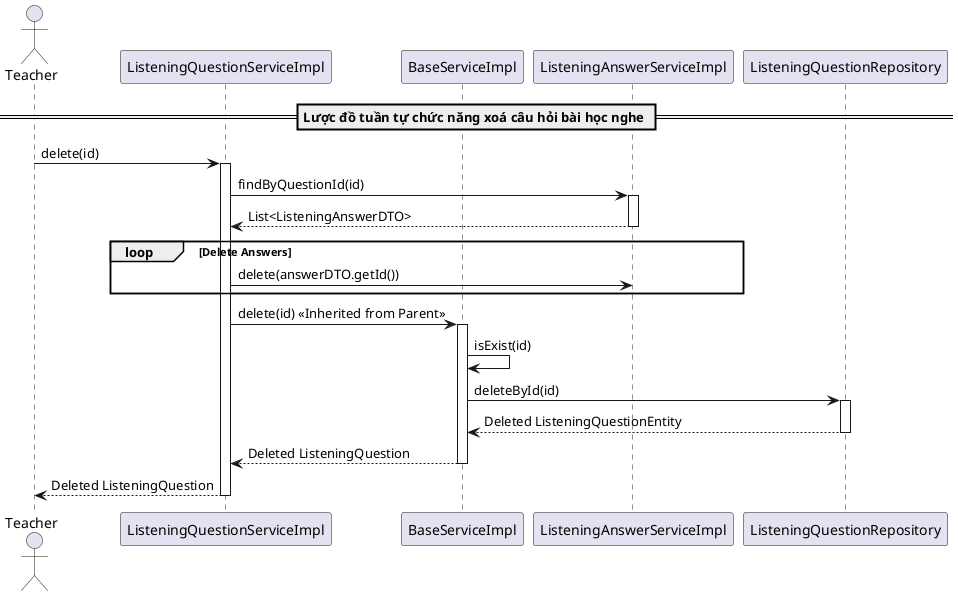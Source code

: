 @startuml deleteListeningQuestion

actor Teacher
participant "ListeningQuestionServiceImpl" as ListeningQuestionService
participant "BaseServiceImpl" as BaseService
participant "ListeningAnswerServiceImpl" as ListeningAnswerService
participant "ListeningQuestionRepository" as Repository

== Lược đồ tuần tự chức năng xoá câu hỏi bài học nghe ==
Teacher -> ListeningQuestionService: delete(id)
activate ListeningQuestionService



ListeningQuestionService -> ListeningAnswerService: findByQuestionId(id)
activate ListeningAnswerService
ListeningAnswerService --> ListeningQuestionService: List<ListeningAnswerDTO>
deactivate ListeningAnswerService

loop Delete Answers
    ListeningQuestionService -> ListeningAnswerService: delete(answerDTO.getId())
end

ListeningQuestionService -> BaseService: delete(id) << Inherited from Parent >>
activate BaseService

BaseService -> BaseService: isExist(id)
BaseService -> Repository: deleteById(id)
activate Repository
Repository --> BaseService: Deleted ListeningQuestionEntity
deactivate Repository

BaseService --> ListeningQuestionService: Deleted ListeningQuestion
deactivate BaseService


ListeningQuestionService --> Teacher: Deleted ListeningQuestion
deactivate ListeningQuestionService

@enduml
